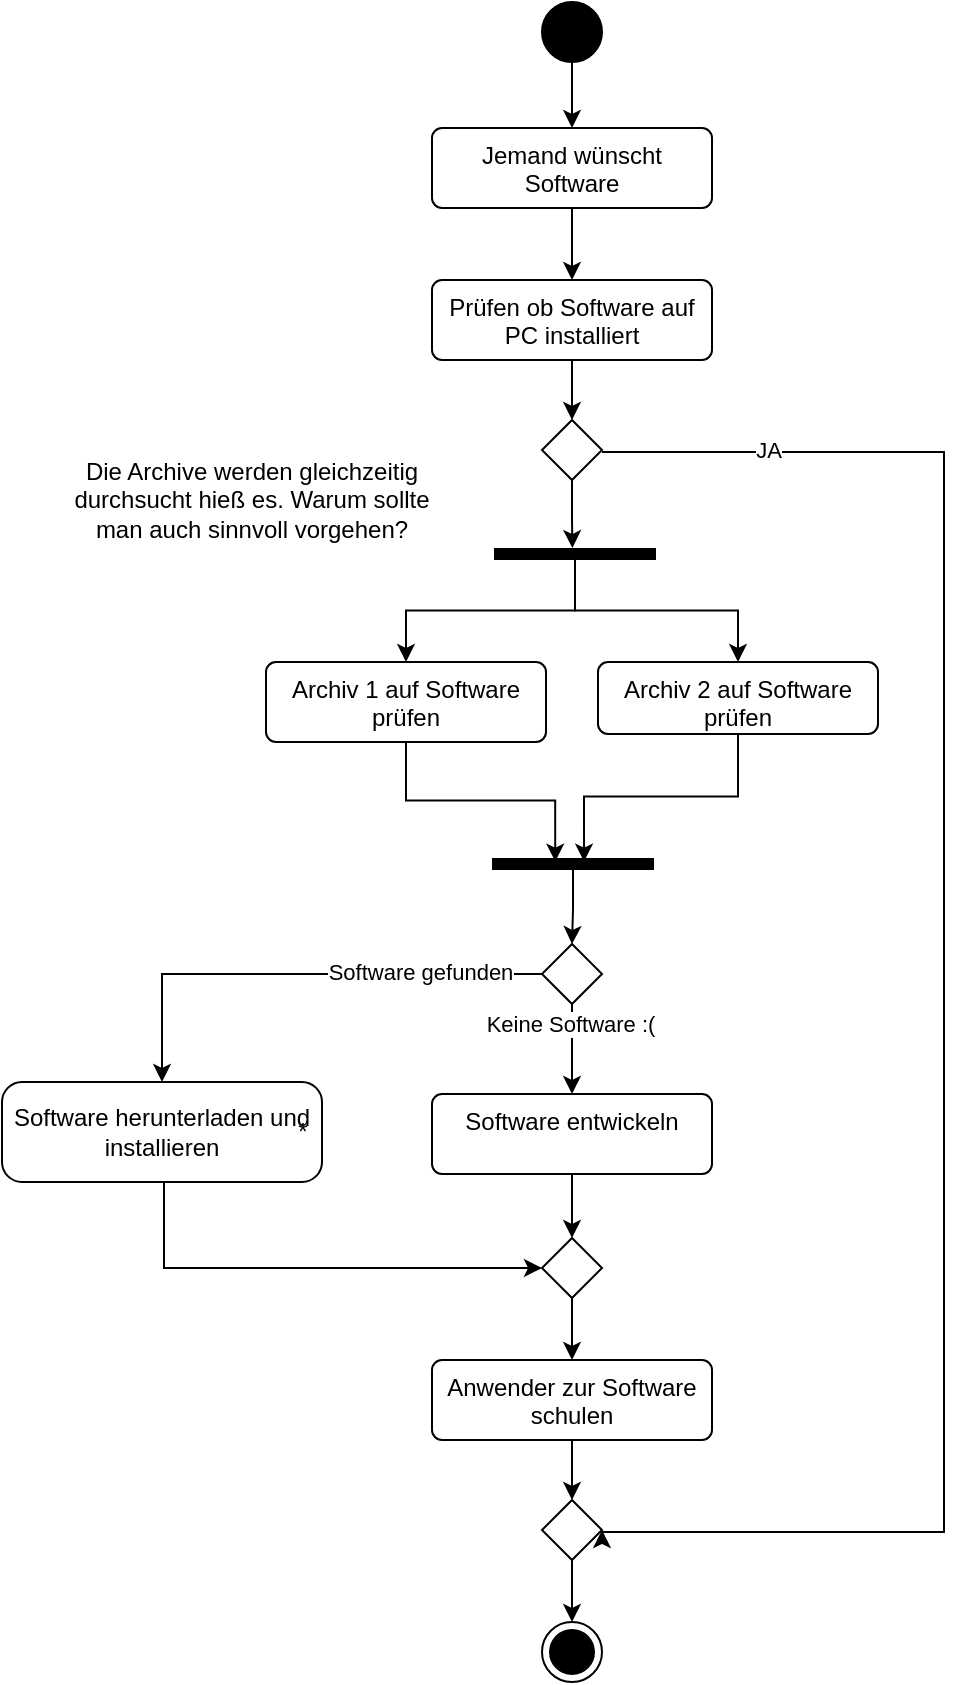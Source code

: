 <mxfile version="22.1.16" type="device">
  <diagram name="Seite-1" id="9rntg65Z23CcWuvpMiNV">
    <mxGraphModel dx="1036" dy="606" grid="1" gridSize="10" guides="1" tooltips="1" connect="1" arrows="1" fold="1" page="1" pageScale="1" pageWidth="827" pageHeight="1169" math="0" shadow="0">
      <root>
        <mxCell id="0" />
        <mxCell id="1" parent="0" />
        <mxCell id="_VooX8epX2ALqh-R9L1_-50" style="edgeStyle=orthogonalEdgeStyle;rounded=0;orthogonalLoop=1;jettySize=auto;html=1;entryX=0.5;entryY=0;entryDx=0;entryDy=0;" parent="1" source="_VooX8epX2ALqh-R9L1_-1" target="_VooX8epX2ALqh-R9L1_-47" edge="1">
          <mxGeometry relative="1" as="geometry" />
        </mxCell>
        <mxCell id="_VooX8epX2ALqh-R9L1_-1" value="Software entwickeln" style="html=1;align=center;verticalAlign=top;rounded=1;absoluteArcSize=1;arcSize=10;dashed=0;whiteSpace=wrap;" parent="1" vertex="1">
          <mxGeometry x="344" y="627" width="140" height="40" as="geometry" />
        </mxCell>
        <mxCell id="_VooX8epX2ALqh-R9L1_-46" style="edgeStyle=orthogonalEdgeStyle;rounded=0;orthogonalLoop=1;jettySize=auto;html=1;entryX=0.5;entryY=0;entryDx=0;entryDy=0;" parent="1" source="_VooX8epX2ALqh-R9L1_-2" target="_VooX8epX2ALqh-R9L1_-17" edge="1">
          <mxGeometry relative="1" as="geometry" />
        </mxCell>
        <mxCell id="_VooX8epX2ALqh-R9L1_-2" value="Anwender zur Software schulen" style="html=1;align=center;verticalAlign=top;rounded=1;absoluteArcSize=1;arcSize=10;dashed=0;whiteSpace=wrap;" parent="1" vertex="1">
          <mxGeometry x="344" y="760" width="140" height="40" as="geometry" />
        </mxCell>
        <mxCell id="_VooX8epX2ALqh-R9L1_-16" style="edgeStyle=orthogonalEdgeStyle;rounded=0;orthogonalLoop=1;jettySize=auto;html=1;entryX=0.5;entryY=0;entryDx=0;entryDy=0;" parent="1" source="_VooX8epX2ALqh-R9L1_-3" target="_VooX8epX2ALqh-R9L1_-15" edge="1">
          <mxGeometry relative="1" as="geometry" />
        </mxCell>
        <mxCell id="_VooX8epX2ALqh-R9L1_-3" value="Prüfen ob Software auf PC installiert" style="html=1;align=center;verticalAlign=top;rounded=1;absoluteArcSize=1;arcSize=10;dashed=0;whiteSpace=wrap;" parent="1" vertex="1">
          <mxGeometry x="344" y="220" width="140" height="40" as="geometry" />
        </mxCell>
        <mxCell id="_VooX8epX2ALqh-R9L1_-14" style="edgeStyle=orthogonalEdgeStyle;rounded=0;orthogonalLoop=1;jettySize=auto;html=1;entryX=0.5;entryY=0;entryDx=0;entryDy=0;" parent="1" source="_VooX8epX2ALqh-R9L1_-4" target="_VooX8epX2ALqh-R9L1_-3" edge="1">
          <mxGeometry relative="1" as="geometry" />
        </mxCell>
        <mxCell id="_VooX8epX2ALqh-R9L1_-4" value="Jemand wünscht Software" style="html=1;align=center;verticalAlign=top;rounded=1;absoluteArcSize=1;arcSize=10;dashed=0;whiteSpace=wrap;" parent="1" vertex="1">
          <mxGeometry x="344" y="144" width="140" height="40" as="geometry" />
        </mxCell>
        <mxCell id="MN614QI1V3MNpMSAiUr1-7" style="edgeStyle=orthogonalEdgeStyle;rounded=0;orthogonalLoop=1;jettySize=auto;html=1;entryX=0.26;entryY=0.611;entryDx=0;entryDy=0;entryPerimeter=0;" edge="1" parent="1" source="_VooX8epX2ALqh-R9L1_-5" target="MN614QI1V3MNpMSAiUr1-8">
          <mxGeometry relative="1" as="geometry">
            <mxPoint x="340" y="517" as="targetPoint" />
          </mxGeometry>
        </mxCell>
        <mxCell id="_VooX8epX2ALqh-R9L1_-5" value="Archiv 1 auf Software prüfen" style="html=1;align=center;verticalAlign=top;rounded=1;absoluteArcSize=1;arcSize=10;dashed=0;whiteSpace=wrap;" parent="1" vertex="1">
          <mxGeometry x="261" y="411" width="140" height="40" as="geometry" />
        </mxCell>
        <mxCell id="_VooX8epX2ALqh-R9L1_-9" value="" style="ellipse;html=1;shape=endState;fillColor=strokeColor;" parent="1" vertex="1">
          <mxGeometry x="399" y="891" width="30" height="30" as="geometry" />
        </mxCell>
        <mxCell id="_VooX8epX2ALqh-R9L1_-11" style="edgeStyle=orthogonalEdgeStyle;rounded=0;orthogonalLoop=1;jettySize=auto;html=1;entryX=0.5;entryY=0;entryDx=0;entryDy=0;" parent="1" source="_VooX8epX2ALqh-R9L1_-10" target="_VooX8epX2ALqh-R9L1_-4" edge="1">
          <mxGeometry relative="1" as="geometry" />
        </mxCell>
        <mxCell id="_VooX8epX2ALqh-R9L1_-10" value="" style="ellipse;fillColor=strokeColor;html=1;" parent="1" vertex="1">
          <mxGeometry x="399" y="81" width="30" height="30" as="geometry" />
        </mxCell>
        <mxCell id="_VooX8epX2ALqh-R9L1_-49" style="edgeStyle=orthogonalEdgeStyle;rounded=0;orthogonalLoop=1;jettySize=auto;html=1;entryX=0;entryY=0.5;entryDx=0;entryDy=0;" parent="1" source="_VooX8epX2ALqh-R9L1_-12" target="_VooX8epX2ALqh-R9L1_-47" edge="1">
          <mxGeometry relative="1" as="geometry">
            <Array as="points">
              <mxPoint x="210" y="714" />
            </Array>
          </mxGeometry>
        </mxCell>
        <mxCell id="_VooX8epX2ALqh-R9L1_-12" value="Software herunterladen und installieren" style="html=1;dashed=0;rounded=1;absoluteArcSize=1;arcSize=20;verticalAlign=middle;align=center;whiteSpace=wrap;" parent="1" vertex="1">
          <mxGeometry x="129" y="621" width="160" height="50" as="geometry" />
        </mxCell>
        <mxCell id="_VooX8epX2ALqh-R9L1_-13" value="*" style="text;resizeWidth=0;resizeHeight=0;points=[];part=1;verticalAlign=middle;align=center;html=1;" parent="_VooX8epX2ALqh-R9L1_-12" vertex="1">
          <mxGeometry x="1" y="0.5" width="20" height="20" relative="1" as="geometry">
            <mxPoint x="-20" y="-10" as="offset" />
          </mxGeometry>
        </mxCell>
        <mxCell id="_VooX8epX2ALqh-R9L1_-20" style="edgeStyle=orthogonalEdgeStyle;rounded=0;orthogonalLoop=1;jettySize=auto;html=1;entryX=1;entryY=0.5;entryDx=0;entryDy=0;" parent="1" target="_VooX8epX2ALqh-R9L1_-17" edge="1">
          <mxGeometry relative="1" as="geometry">
            <mxPoint x="429" y="847" as="targetPoint" />
            <mxPoint x="429" y="306.0" as="sourcePoint" />
            <Array as="points">
              <mxPoint x="600" y="306" />
              <mxPoint x="600" y="846" />
            </Array>
          </mxGeometry>
        </mxCell>
        <mxCell id="_VooX8epX2ALqh-R9L1_-42" value="JA" style="edgeLabel;html=1;align=center;verticalAlign=middle;resizable=0;points=[];" parent="_VooX8epX2ALqh-R9L1_-20" vertex="1" connectable="0">
          <mxGeometry x="-0.813" y="1" relative="1" as="geometry">
            <mxPoint as="offset" />
          </mxGeometry>
        </mxCell>
        <mxCell id="_VooX8epX2ALqh-R9L1_-15" value="" style="rhombus;" parent="1" vertex="1">
          <mxGeometry x="399" y="290" width="30" height="30" as="geometry" />
        </mxCell>
        <mxCell id="_VooX8epX2ALqh-R9L1_-18" style="edgeStyle=orthogonalEdgeStyle;rounded=0;orthogonalLoop=1;jettySize=auto;html=1;entryX=0.5;entryY=0;entryDx=0;entryDy=0;" parent="1" source="_VooX8epX2ALqh-R9L1_-17" target="_VooX8epX2ALqh-R9L1_-9" edge="1">
          <mxGeometry relative="1" as="geometry" />
        </mxCell>
        <mxCell id="_VooX8epX2ALqh-R9L1_-17" value="" style="rhombus;" parent="1" vertex="1">
          <mxGeometry x="399" y="830" width="30" height="30" as="geometry" />
        </mxCell>
        <mxCell id="_VooX8epX2ALqh-R9L1_-31" style="edgeStyle=orthogonalEdgeStyle;rounded=0;orthogonalLoop=1;jettySize=auto;html=1;exitX=0.5;exitY=1;exitDx=0;exitDy=0;entryX=0.26;entryY=0.431;entryDx=0;entryDy=0;entryPerimeter=0;" parent="1" source="_VooX8epX2ALqh-R9L1_-21" target="MN614QI1V3MNpMSAiUr1-8" edge="1">
          <mxGeometry relative="1" as="geometry">
            <mxPoint x="410" y="527" as="targetPoint" />
          </mxGeometry>
        </mxCell>
        <mxCell id="_VooX8epX2ALqh-R9L1_-21" value="Archiv 2 auf Software prüfen" style="html=1;align=center;verticalAlign=top;rounded=1;absoluteArcSize=1;arcSize=10;dashed=0;whiteSpace=wrap;" parent="1" vertex="1">
          <mxGeometry x="427" y="411" width="140" height="36" as="geometry" />
        </mxCell>
        <mxCell id="_VooX8epX2ALqh-R9L1_-34" style="edgeStyle=orthogonalEdgeStyle;rounded=0;orthogonalLoop=1;jettySize=auto;html=1;entryX=0.5;entryY=0;entryDx=0;entryDy=0;" parent="1" source="_VooX8epX2ALqh-R9L1_-30" target="_VooX8epX2ALqh-R9L1_-12" edge="1">
          <mxGeometry relative="1" as="geometry">
            <mxPoint x="224" y="576" as="targetPoint" />
          </mxGeometry>
        </mxCell>
        <mxCell id="_VooX8epX2ALqh-R9L1_-38" value="Software gefunden" style="edgeLabel;html=1;align=center;verticalAlign=middle;resizable=0;points=[];" parent="_VooX8epX2ALqh-R9L1_-34" vertex="1" connectable="0">
          <mxGeometry x="-0.497" y="-1" relative="1" as="geometry">
            <mxPoint as="offset" />
          </mxGeometry>
        </mxCell>
        <mxCell id="_VooX8epX2ALqh-R9L1_-53" style="edgeStyle=orthogonalEdgeStyle;rounded=0;orthogonalLoop=1;jettySize=auto;html=1;entryX=0.5;entryY=0;entryDx=0;entryDy=0;" parent="1" source="_VooX8epX2ALqh-R9L1_-30" target="_VooX8epX2ALqh-R9L1_-1" edge="1">
          <mxGeometry relative="1" as="geometry" />
        </mxCell>
        <mxCell id="_VooX8epX2ALqh-R9L1_-54" value="Keine Software :(" style="edgeLabel;html=1;align=center;verticalAlign=middle;resizable=0;points=[];" parent="_VooX8epX2ALqh-R9L1_-53" vertex="1" connectable="0">
          <mxGeometry x="-0.583" y="-1" relative="1" as="geometry">
            <mxPoint as="offset" />
          </mxGeometry>
        </mxCell>
        <mxCell id="_VooX8epX2ALqh-R9L1_-30" value="" style="rhombus;" parent="1" vertex="1">
          <mxGeometry x="399" y="552" width="30" height="30" as="geometry" />
        </mxCell>
        <mxCell id="_VooX8epX2ALqh-R9L1_-48" style="edgeStyle=orthogonalEdgeStyle;rounded=0;orthogonalLoop=1;jettySize=auto;html=1;entryX=0.5;entryY=0;entryDx=0;entryDy=0;" parent="1" source="_VooX8epX2ALqh-R9L1_-47" target="_VooX8epX2ALqh-R9L1_-2" edge="1">
          <mxGeometry relative="1" as="geometry" />
        </mxCell>
        <mxCell id="_VooX8epX2ALqh-R9L1_-47" value="" style="rhombus;" parent="1" vertex="1">
          <mxGeometry x="399" y="699" width="30" height="30" as="geometry" />
        </mxCell>
        <mxCell id="MN614QI1V3MNpMSAiUr1-9" style="edgeStyle=orthogonalEdgeStyle;rounded=0;orthogonalLoop=1;jettySize=auto;html=1;entryX=0.5;entryY=0;entryDx=0;entryDy=0;" edge="1" parent="1" source="MN614QI1V3MNpMSAiUr1-5" target="_VooX8epX2ALqh-R9L1_-21">
          <mxGeometry relative="1" as="geometry" />
        </mxCell>
        <mxCell id="MN614QI1V3MNpMSAiUr1-10" style="edgeStyle=orthogonalEdgeStyle;rounded=0;orthogonalLoop=1;jettySize=auto;html=1;entryX=0.5;entryY=0;entryDx=0;entryDy=0;" edge="1" parent="1" source="MN614QI1V3MNpMSAiUr1-5" target="_VooX8epX2ALqh-R9L1_-5">
          <mxGeometry relative="1" as="geometry" />
        </mxCell>
        <mxCell id="MN614QI1V3MNpMSAiUr1-5" value="" style="html=1;points=[];perimeter=orthogonalPerimeter;fillColor=strokeColor;rotation=90;" vertex="1" parent="1">
          <mxGeometry x="413" y="317" width="5" height="80" as="geometry" />
        </mxCell>
        <mxCell id="MN614QI1V3MNpMSAiUr1-6" style="edgeStyle=orthogonalEdgeStyle;rounded=0;orthogonalLoop=1;jettySize=auto;html=1;entryX=-0.1;entryY=0.516;entryDx=0;entryDy=0;entryPerimeter=0;" edge="1" parent="1" source="_VooX8epX2ALqh-R9L1_-15" target="MN614QI1V3MNpMSAiUr1-5">
          <mxGeometry relative="1" as="geometry" />
        </mxCell>
        <mxCell id="MN614QI1V3MNpMSAiUr1-16" style="edgeStyle=orthogonalEdgeStyle;rounded=0;orthogonalLoop=1;jettySize=auto;html=1;entryX=0.5;entryY=0;entryDx=0;entryDy=0;" edge="1" parent="1" source="MN614QI1V3MNpMSAiUr1-8" target="_VooX8epX2ALqh-R9L1_-30">
          <mxGeometry relative="1" as="geometry" />
        </mxCell>
        <mxCell id="MN614QI1V3MNpMSAiUr1-8" value="" style="html=1;points=[];perimeter=orthogonalPerimeter;fillColor=strokeColor;rotation=90;" vertex="1" parent="1">
          <mxGeometry x="412" y="472" width="5" height="80" as="geometry" />
        </mxCell>
        <mxCell id="MN614QI1V3MNpMSAiUr1-11" value="Die Archive werden gleichzeitig durchsucht hieß es. Warum sollte man auch sinnvoll vorgehen?" style="text;html=1;strokeColor=none;fillColor=none;align=center;verticalAlign=middle;whiteSpace=wrap;rounded=0;" vertex="1" parent="1">
          <mxGeometry x="164" y="300" width="180" height="60" as="geometry" />
        </mxCell>
      </root>
    </mxGraphModel>
  </diagram>
</mxfile>
